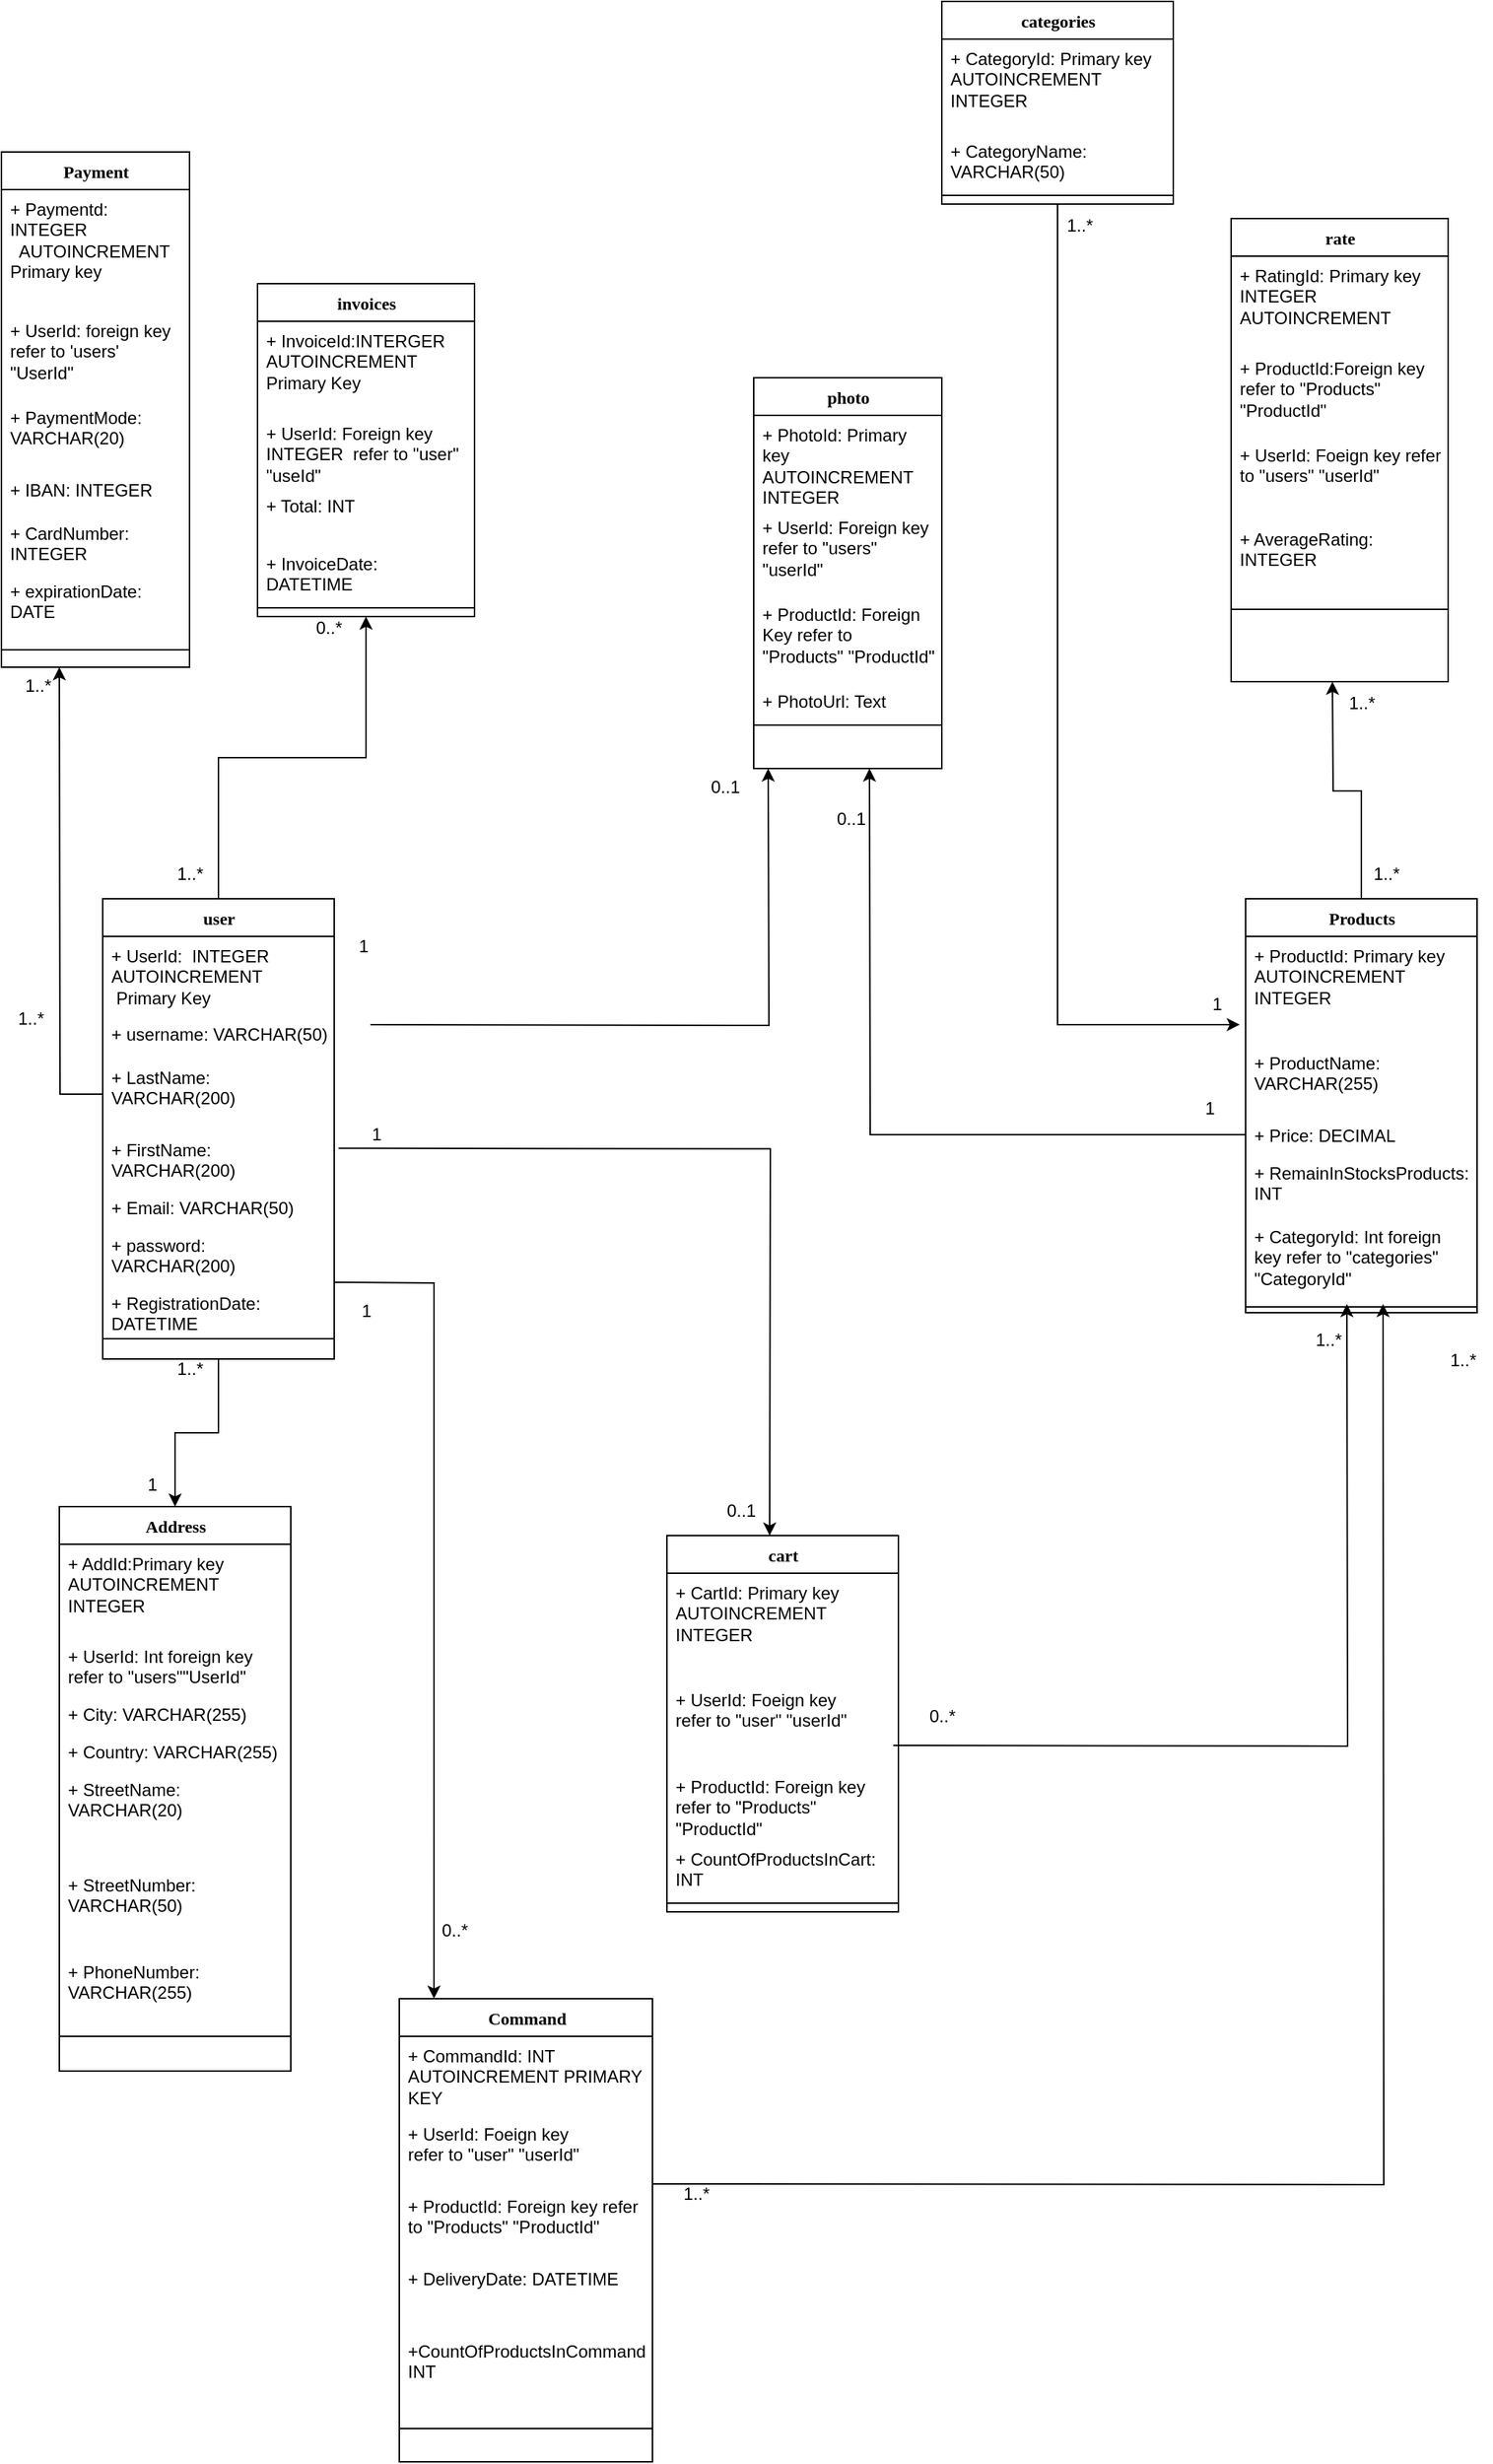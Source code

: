 <mxfile version="22.1.0" type="device">
  <diagram name="Page-1" id="9f46799a-70d6-7492-0946-bef42562c5a5">
    <mxGraphModel dx="1461" dy="1504" grid="1" gridSize="10" guides="1" tooltips="1" connect="1" arrows="1" fold="1" page="1" pageScale="1" pageWidth="1100" pageHeight="850" background="none" math="0" shadow="0">
      <root>
        <mxCell id="0" />
        <mxCell id="1" parent="0" />
        <mxCell id="mleVpVQB8JEyB7mA4pvE-76" style="edgeStyle=orthogonalEdgeStyle;rounded=0;orthogonalLoop=1;jettySize=auto;html=1;entryX=0.5;entryY=0;entryDx=0;entryDy=0;" parent="1" source="78961159f06e98e8-17" target="78961159f06e98e8-30" edge="1">
          <mxGeometry relative="1" as="geometry" />
        </mxCell>
        <mxCell id="mleVpVQB8JEyB7mA4pvE-80" style="edgeStyle=orthogonalEdgeStyle;rounded=0;orthogonalLoop=1;jettySize=auto;html=1;entryX=0.5;entryY=1;entryDx=0;entryDy=0;" parent="1" source="78961159f06e98e8-17" target="78961159f06e98e8-82" edge="1">
          <mxGeometry relative="1" as="geometry" />
        </mxCell>
        <mxCell id="78961159f06e98e8-17" value="user" style="swimlane;html=1;fontStyle=1;align=center;verticalAlign=top;childLayout=stackLayout;horizontal=1;startSize=26;horizontalStack=0;resizeParent=1;resizeLast=0;collapsible=1;marginBottom=0;swimlaneFillColor=#ffffff;rounded=0;shadow=0;comic=0;labelBackgroundColor=none;strokeWidth=1;fillColor=none;fontFamily=Verdana;fontSize=12" parent="1" vertex="1">
          <mxGeometry x="90" y="30" width="160" height="318" as="geometry">
            <mxRectangle x="90" y="84" width="70" height="30" as="alternateBounds" />
          </mxGeometry>
        </mxCell>
        <mxCell id="78961159f06e98e8-21" value="&lt;div&gt;+ UserId:&amp;nbsp; INTEGER&lt;/div&gt;&lt;div&gt;AUTOINCREMENT&lt;/div&gt;&amp;nbsp;Primary Key" style="text;html=1;strokeColor=none;fillColor=none;align=left;verticalAlign=top;spacingLeft=4;spacingRight=4;whiteSpace=wrap;overflow=hidden;rotatable=0;points=[[0,0.5],[1,0.5]];portConstraint=eastwest;" parent="78961159f06e98e8-17" vertex="1">
          <mxGeometry y="26" width="160" height="54" as="geometry" />
        </mxCell>
        <mxCell id="mleVpVQB8JEyB7mA4pvE-79" style="edgeStyle=orthogonalEdgeStyle;rounded=0;orthogonalLoop=1;jettySize=auto;html=1;exitX=0;exitY=0.5;exitDx=0;exitDy=0;" parent="78961159f06e98e8-17" source="78961159f06e98e8-25" edge="1">
          <mxGeometry relative="1" as="geometry">
            <mxPoint x="-30" y="-160" as="targetPoint" />
          </mxGeometry>
        </mxCell>
        <mxCell id="-x0Ox59Wp62LyvI9rWz0-27" value="+ username: VARCHAR(50)" style="text;html=1;strokeColor=none;fillColor=none;align=left;verticalAlign=top;spacingLeft=4;spacingRight=4;whiteSpace=wrap;overflow=hidden;rotatable=0;points=[[0,0.5],[1,0.5]];portConstraint=eastwest;" vertex="1" parent="78961159f06e98e8-17">
          <mxGeometry y="80" width="160" height="30" as="geometry" />
        </mxCell>
        <mxCell id="78961159f06e98e8-25" value="+ LastName: VARCHAR(200)" style="text;html=1;strokeColor=none;fillColor=none;align=left;verticalAlign=top;spacingLeft=4;spacingRight=4;whiteSpace=wrap;overflow=hidden;rotatable=0;points=[[0,0.5],[1,0.5]];portConstraint=eastwest;" parent="78961159f06e98e8-17" vertex="1">
          <mxGeometry y="110" width="160" height="50" as="geometry" />
        </mxCell>
        <mxCell id="78961159f06e98e8-23" value="+ FirstName: VARCHAR(200)" style="text;html=1;strokeColor=none;fillColor=none;align=left;verticalAlign=top;spacingLeft=4;spacingRight=4;whiteSpace=wrap;overflow=hidden;rotatable=0;points=[[0,0.5],[1,0.5]];portConstraint=eastwest;" parent="78961159f06e98e8-17" vertex="1">
          <mxGeometry y="160" width="160" height="40" as="geometry" />
        </mxCell>
        <mxCell id="78961159f06e98e8-26" value="+ Email: VARCHAR(50)" style="text;html=1;strokeColor=none;fillColor=none;align=left;verticalAlign=top;spacingLeft=4;spacingRight=4;whiteSpace=wrap;overflow=hidden;rotatable=0;points=[[0,0.5],[1,0.5]];portConstraint=eastwest;" parent="78961159f06e98e8-17" vertex="1">
          <mxGeometry y="200" width="160" height="26" as="geometry" />
        </mxCell>
        <mxCell id="78961159f06e98e8-24" value="+ password: VARCHAR(200)" style="text;html=1;strokeColor=none;fillColor=none;align=left;verticalAlign=top;spacingLeft=4;spacingRight=4;whiteSpace=wrap;overflow=hidden;rotatable=0;points=[[0,0.5],[1,0.5]];portConstraint=eastwest;" parent="78961159f06e98e8-17" vertex="1">
          <mxGeometry y="226" width="160" height="40" as="geometry" />
        </mxCell>
        <mxCell id="-x0Ox59Wp62LyvI9rWz0-28" value="+ RegistrationDate: DATETIME" style="text;html=1;strokeColor=none;fillColor=none;align=left;verticalAlign=top;spacingLeft=4;spacingRight=4;whiteSpace=wrap;overflow=hidden;rotatable=0;points=[[0,0.5],[1,0.5]];portConstraint=eastwest;" vertex="1" parent="78961159f06e98e8-17">
          <mxGeometry y="266" width="160" height="34" as="geometry" />
        </mxCell>
        <mxCell id="78961159f06e98e8-19" value="" style="line;html=1;strokeWidth=1;fillColor=none;align=left;verticalAlign=middle;spacingTop=-1;spacingLeft=3;spacingRight=3;rotatable=0;labelPosition=right;points=[];portConstraint=eastwest;" parent="78961159f06e98e8-17" vertex="1">
          <mxGeometry y="300" width="160" height="8" as="geometry" />
        </mxCell>
        <mxCell id="78961159f06e98e8-30" value="Address" style="swimlane;html=1;fontStyle=1;align=center;verticalAlign=top;childLayout=stackLayout;horizontal=1;startSize=26;horizontalStack=0;resizeParent=1;resizeLast=0;collapsible=1;marginBottom=0;swimlaneFillColor=#ffffff;rounded=0;shadow=0;comic=0;labelBackgroundColor=none;strokeWidth=1;fillColor=none;fontFamily=Verdana;fontSize=12" parent="1" vertex="1">
          <mxGeometry x="60" y="450" width="160" height="390" as="geometry">
            <mxRectangle x="430" y="83" width="90" height="30" as="alternateBounds" />
          </mxGeometry>
        </mxCell>
        <mxCell id="78961159f06e98e8-31" value="&lt;div&gt;+ AddId:Primary key&amp;nbsp; AUTOINCREMENT&lt;/div&gt;&lt;div&gt;INTEGER&lt;br&gt;&lt;/div&gt;" style="text;html=1;strokeColor=none;fillColor=none;align=left;verticalAlign=top;spacingLeft=4;spacingRight=4;whiteSpace=wrap;overflow=hidden;rotatable=0;points=[[0,0.5],[1,0.5]];portConstraint=eastwest;" parent="78961159f06e98e8-30" vertex="1">
          <mxGeometry y="26" width="160" height="64" as="geometry" />
        </mxCell>
        <mxCell id="-x0Ox59Wp62LyvI9rWz0-3" value="+ UserId: Int foreign key refer to &quot;users&quot;&quot;UserId&quot;" style="text;html=1;strokeColor=none;fillColor=none;align=left;verticalAlign=top;spacingLeft=4;spacingRight=4;whiteSpace=wrap;overflow=hidden;rotatable=0;points=[[0,0.5],[1,0.5]];portConstraint=eastwest;" vertex="1" parent="78961159f06e98e8-30">
          <mxGeometry y="90" width="160" height="40" as="geometry" />
        </mxCell>
        <mxCell id="78961159f06e98e8-33" value="+ City: VARCHAR(255)" style="text;html=1;strokeColor=none;fillColor=none;align=left;verticalAlign=top;spacingLeft=4;spacingRight=4;whiteSpace=wrap;overflow=hidden;rotatable=0;points=[[0,0.5],[1,0.5]];portConstraint=eastwest;" parent="78961159f06e98e8-30" vertex="1">
          <mxGeometry y="130" width="160" height="26" as="geometry" />
        </mxCell>
        <mxCell id="78961159f06e98e8-32" value="+ Country: VARCHAR(255)" style="text;html=1;strokeColor=none;fillColor=none;align=left;verticalAlign=top;spacingLeft=4;spacingRight=4;whiteSpace=wrap;overflow=hidden;rotatable=0;points=[[0,0.5],[1,0.5]];portConstraint=eastwest;" parent="78961159f06e98e8-30" vertex="1">
          <mxGeometry y="156" width="160" height="26" as="geometry" />
        </mxCell>
        <mxCell id="78961159f06e98e8-34" value="+ StreetName: VARCHAR(20)" style="text;html=1;strokeColor=none;fillColor=none;align=left;verticalAlign=top;spacingLeft=4;spacingRight=4;whiteSpace=wrap;overflow=hidden;rotatable=0;points=[[0,0.5],[1,0.5]];portConstraint=eastwest;" parent="78961159f06e98e8-30" vertex="1">
          <mxGeometry y="182" width="160" height="66" as="geometry" />
        </mxCell>
        <mxCell id="78961159f06e98e8-36" value="+ StreetNumber: VARCHAR(50)" style="text;html=1;strokeColor=none;fillColor=none;align=left;verticalAlign=top;spacingLeft=4;spacingRight=4;whiteSpace=wrap;overflow=hidden;rotatable=0;points=[[0,0.5],[1,0.5]];portConstraint=eastwest;" parent="78961159f06e98e8-30" vertex="1">
          <mxGeometry y="248" width="160" height="60" as="geometry" />
        </mxCell>
        <mxCell id="mleVpVQB8JEyB7mA4pvE-37" value="&lt;div&gt;+ PhoneNumber: VARCHAR(255)&lt;/div&gt;" style="text;html=1;strokeColor=none;fillColor=none;align=left;verticalAlign=top;spacingLeft=4;spacingRight=4;whiteSpace=wrap;overflow=hidden;rotatable=0;points=[[0,0.5],[1,0.5]];portConstraint=eastwest;" parent="78961159f06e98e8-30" vertex="1">
          <mxGeometry y="308" width="160" height="34" as="geometry" />
        </mxCell>
        <mxCell id="78961159f06e98e8-38" value="" style="line;html=1;strokeWidth=1;fillColor=none;align=left;verticalAlign=middle;spacingTop=-1;spacingLeft=3;spacingRight=3;rotatable=0;labelPosition=right;points=[];portConstraint=eastwest;" parent="78961159f06e98e8-30" vertex="1">
          <mxGeometry y="342" width="160" height="48" as="geometry" />
        </mxCell>
        <mxCell id="mleVpVQB8JEyB7mA4pvE-82" style="edgeStyle=orthogonalEdgeStyle;rounded=0;orthogonalLoop=1;jettySize=auto;html=1;" parent="1" source="78961159f06e98e8-43" edge="1">
          <mxGeometry relative="1" as="geometry">
            <mxPoint x="940" y="-120" as="targetPoint" />
          </mxGeometry>
        </mxCell>
        <mxCell id="78961159f06e98e8-43" value="Products" style="swimlane;html=1;fontStyle=1;align=center;verticalAlign=top;childLayout=stackLayout;horizontal=1;startSize=26;horizontalStack=0;resizeParent=1;resizeLast=0;collapsible=1;marginBottom=0;swimlaneFillColor=#ffffff;rounded=0;shadow=0;comic=0;labelBackgroundColor=none;strokeWidth=1;fillColor=none;fontFamily=Verdana;fontSize=12" parent="1" vertex="1">
          <mxGeometry x="880" y="30" width="160" height="286" as="geometry">
            <mxRectangle x="740" y="83" width="100" height="30" as="alternateBounds" />
          </mxGeometry>
        </mxCell>
        <mxCell id="mleVpVQB8JEyB7mA4pvE-10" value="&lt;div&gt;+ ProductId: Primary key AUTOINCREMENT&lt;/div&gt;&lt;div&gt;INTEGER&lt;br&gt;&lt;/div&gt;" style="text;html=1;strokeColor=none;fillColor=none;align=left;verticalAlign=top;spacingLeft=4;spacingRight=4;whiteSpace=wrap;overflow=hidden;rotatable=0;points=[[0,0.5],[1,0.5]];portConstraint=eastwest;" parent="78961159f06e98e8-43" vertex="1">
          <mxGeometry y="26" width="160" height="74" as="geometry" />
        </mxCell>
        <mxCell id="78961159f06e98e8-44" value="+ ProductName: VARCHAR(255)" style="text;html=1;strokeColor=none;fillColor=none;align=left;verticalAlign=top;spacingLeft=4;spacingRight=4;whiteSpace=wrap;overflow=hidden;rotatable=0;points=[[0,0.5],[1,0.5]];portConstraint=eastwest;" parent="78961159f06e98e8-43" vertex="1">
          <mxGeometry y="100" width="160" height="50" as="geometry" />
        </mxCell>
        <mxCell id="mleVpVQB8JEyB7mA4pvE-83" style="edgeStyle=orthogonalEdgeStyle;rounded=0;orthogonalLoop=1;jettySize=auto;html=1;" parent="78961159f06e98e8-43" source="78961159f06e98e8-45" edge="1">
          <mxGeometry relative="1" as="geometry">
            <mxPoint x="-260" y="-90" as="targetPoint" />
          </mxGeometry>
        </mxCell>
        <mxCell id="78961159f06e98e8-45" value="+ Price: DECIMAL" style="text;html=1;strokeColor=none;fillColor=none;align=left;verticalAlign=top;spacingLeft=4;spacingRight=4;whiteSpace=wrap;overflow=hidden;rotatable=0;points=[[0,0.5],[1,0.5]];portConstraint=eastwest;" parent="78961159f06e98e8-43" vertex="1">
          <mxGeometry y="150" width="160" height="26" as="geometry" />
        </mxCell>
        <mxCell id="78961159f06e98e8-50" value="+ RemainInStocksProducts: INT" style="text;html=1;strokeColor=none;fillColor=none;align=left;verticalAlign=top;spacingLeft=4;spacingRight=4;whiteSpace=wrap;overflow=hidden;rotatable=0;points=[[0,0.5],[1,0.5]];portConstraint=eastwest;" parent="78961159f06e98e8-43" vertex="1">
          <mxGeometry y="176" width="160" height="44" as="geometry" />
        </mxCell>
        <mxCell id="78961159f06e98e8-49" value="&lt;div&gt;+ CategoryId: Int foreign key refer to &quot;categories&quot;&lt;/div&gt;&lt;div&gt;&quot;CategoryId&quot;&lt;br&gt;&lt;/div&gt;" style="text;html=1;strokeColor=none;fillColor=none;align=left;verticalAlign=top;spacingLeft=4;spacingRight=4;whiteSpace=wrap;overflow=hidden;rotatable=0;points=[[0,0.5],[1,0.5]];portConstraint=eastwest;" parent="78961159f06e98e8-43" vertex="1">
          <mxGeometry y="220" width="160" height="58" as="geometry" />
        </mxCell>
        <mxCell id="78961159f06e98e8-51" value="" style="line;html=1;strokeWidth=1;fillColor=none;align=left;verticalAlign=middle;spacingTop=-1;spacingLeft=3;spacingRight=3;rotatable=0;labelPosition=right;points=[];portConstraint=eastwest;" parent="78961159f06e98e8-43" vertex="1">
          <mxGeometry y="278" width="160" height="8" as="geometry" />
        </mxCell>
        <mxCell id="78961159f06e98e8-69" value="&lt;div&gt;rate&lt;/div&gt;&lt;div&gt;&lt;br&gt;&lt;/div&gt;" style="swimlane;html=1;fontStyle=1;align=center;verticalAlign=top;childLayout=stackLayout;horizontal=1;startSize=26;horizontalStack=0;resizeParent=1;resizeLast=0;collapsible=1;marginBottom=0;swimlaneFillColor=#ffffff;rounded=0;shadow=0;comic=0;labelBackgroundColor=none;strokeWidth=1;fillColor=none;fontFamily=Verdana;fontSize=12" parent="1" vertex="1">
          <mxGeometry x="870" y="-440" width="150" height="320" as="geometry">
            <mxRectangle x="360" y="482.0" width="110" height="30" as="alternateBounds" />
          </mxGeometry>
        </mxCell>
        <mxCell id="Y_UjFrGXFReRpP1NhuM5-33" value="&lt;div&gt;+ RatingId: Primary key&lt;/div&gt;&lt;div&gt;INTEGER &lt;br&gt;&lt;/div&gt;AUTOINCREMENT" style="text;html=1;strokeColor=none;fillColor=none;align=left;verticalAlign=top;spacingLeft=4;spacingRight=4;whiteSpace=wrap;overflow=hidden;rotatable=0;points=[[0,0.5],[1,0.5]];portConstraint=eastwest;" parent="78961159f06e98e8-69" vertex="1">
          <mxGeometry y="26" width="150" height="64" as="geometry" />
        </mxCell>
        <mxCell id="78961159f06e98e8-74" value="&lt;div&gt;+ ProductId:Foreign key&lt;/div&gt;&lt;div&gt;refer to &quot;Products&quot; &quot;ProductId&quot;&lt;br&gt; &lt;/div&gt;" style="text;html=1;strokeColor=none;fillColor=none;align=left;verticalAlign=top;spacingLeft=4;spacingRight=4;whiteSpace=wrap;overflow=hidden;rotatable=0;points=[[0,0.5],[1,0.5]];portConstraint=eastwest;" parent="78961159f06e98e8-69" vertex="1">
          <mxGeometry y="90" width="150" height="60" as="geometry" />
        </mxCell>
        <mxCell id="-x0Ox59Wp62LyvI9rWz0-26" value="+  UserId: Foeign key refer to &quot;users&quot; &quot;userId&quot; " style="text;html=1;strokeColor=none;fillColor=none;align=left;verticalAlign=top;spacingLeft=4;spacingRight=4;whiteSpace=wrap;overflow=hidden;rotatable=0;points=[[0,0.5],[1,0.5]];portConstraint=eastwest;" vertex="1" parent="78961159f06e98e8-69">
          <mxGeometry y="150" width="150" height="58" as="geometry" />
        </mxCell>
        <mxCell id="78961159f06e98e8-70" value="+ AverageRating: INTEGER" style="text;html=1;strokeColor=none;fillColor=none;align=left;verticalAlign=top;spacingLeft=4;spacingRight=4;whiteSpace=wrap;overflow=hidden;rotatable=0;points=[[0,0.5],[1,0.5]];portConstraint=eastwest;" parent="78961159f06e98e8-69" vertex="1">
          <mxGeometry y="208" width="150" height="58" as="geometry" />
        </mxCell>
        <mxCell id="78961159f06e98e8-77" value="" style="line;html=1;strokeWidth=1;fillColor=none;align=left;verticalAlign=middle;spacingTop=-1;spacingLeft=3;spacingRight=3;rotatable=0;labelPosition=right;points=[];portConstraint=eastwest;" parent="78961159f06e98e8-69" vertex="1">
          <mxGeometry y="266" width="150" height="8" as="geometry" />
        </mxCell>
        <mxCell id="78961159f06e98e8-82" value="invoices" style="swimlane;html=1;fontStyle=1;align=center;verticalAlign=top;childLayout=stackLayout;horizontal=1;startSize=26;horizontalStack=0;resizeParent=1;resizeLast=0;collapsible=1;marginBottom=0;swimlaneFillColor=#ffffff;rounded=0;shadow=0;comic=0;labelBackgroundColor=none;strokeWidth=1;fillColor=none;fontFamily=Verdana;fontSize=12" parent="1" vertex="1">
          <mxGeometry x="197" y="-395" width="150" height="230" as="geometry">
            <mxRectangle x="550" y="482.0" width="100" height="30" as="alternateBounds" />
          </mxGeometry>
        </mxCell>
        <mxCell id="78961159f06e98e8-83" value="+ InvoiceId:INTERGER AUTOINCREMENT Primary Key" style="text;html=1;strokeColor=none;fillColor=none;align=left;verticalAlign=top;spacingLeft=4;spacingRight=4;whiteSpace=wrap;overflow=hidden;rotatable=0;points=[[0,0.5],[1,0.5]];portConstraint=eastwest;" parent="78961159f06e98e8-82" vertex="1">
          <mxGeometry y="26" width="150" height="64" as="geometry" />
        </mxCell>
        <mxCell id="78961159f06e98e8-85" value="+ UserId: Foreign key INTEGER&amp;nbsp; refer to &quot;user&quot; &quot;useId&quot;" style="text;html=1;strokeColor=none;fillColor=none;align=left;verticalAlign=top;spacingLeft=4;spacingRight=4;whiteSpace=wrap;overflow=hidden;rotatable=0;points=[[0,0.5],[1,0.5]];portConstraint=eastwest;" parent="78961159f06e98e8-82" vertex="1">
          <mxGeometry y="90" width="150" height="50" as="geometry" />
        </mxCell>
        <mxCell id="-x0Ox59Wp62LyvI9rWz0-22" value="+ Total: INT" style="text;html=1;strokeColor=none;fillColor=none;align=left;verticalAlign=top;spacingLeft=4;spacingRight=4;whiteSpace=wrap;overflow=hidden;rotatable=0;points=[[0,0.5],[1,0.5]];portConstraint=eastwest;" vertex="1" parent="78961159f06e98e8-82">
          <mxGeometry y="140" width="150" height="40" as="geometry" />
        </mxCell>
        <mxCell id="78961159f06e98e8-84" value="&lt;div&gt;+ InvoiceDate: DATETIME&lt;br&gt;&lt;/div&gt;" style="text;html=1;strokeColor=none;fillColor=none;align=left;verticalAlign=top;spacingLeft=4;spacingRight=4;whiteSpace=wrap;overflow=hidden;rotatable=0;points=[[0,0.5],[1,0.5]];portConstraint=eastwest;" parent="78961159f06e98e8-82" vertex="1">
          <mxGeometry y="180" width="150" height="40" as="geometry" />
        </mxCell>
        <mxCell id="78961159f06e98e8-90" value="" style="line;html=1;strokeWidth=1;fillColor=none;align=left;verticalAlign=middle;spacingTop=-1;spacingLeft=3;spacingRight=3;rotatable=0;labelPosition=right;points=[];portConstraint=eastwest;" parent="78961159f06e98e8-82" vertex="1">
          <mxGeometry y="220" width="150" height="8" as="geometry" />
        </mxCell>
        <mxCell id="78961159f06e98e8-95" value="cart" style="swimlane;html=1;fontStyle=1;align=center;verticalAlign=top;childLayout=stackLayout;horizontal=1;startSize=26;horizontalStack=0;resizeParent=1;resizeLast=0;collapsible=1;marginBottom=0;swimlaneFillColor=#ffffff;rounded=0;shadow=0;comic=0;labelBackgroundColor=none;strokeWidth=1;fillColor=none;fontFamily=Verdana;fontSize=12" parent="1" vertex="1">
          <mxGeometry x="480" y="470" width="160" height="260" as="geometry">
            <mxRectangle x="740" y="482" width="70" height="30" as="alternateBounds" />
          </mxGeometry>
        </mxCell>
        <mxCell id="78961159f06e98e8-96" value="&lt;div&gt;+ CartId: Primary key AUTOINCREMENT INTEGER&lt;br&gt;&lt;/div&gt;" style="text;html=1;strokeColor=none;fillColor=none;align=left;verticalAlign=top;spacingLeft=4;spacingRight=4;whiteSpace=wrap;overflow=hidden;rotatable=0;points=[[0,0.5],[1,0.5]];portConstraint=eastwest;" parent="78961159f06e98e8-95" vertex="1">
          <mxGeometry y="26" width="160" height="74" as="geometry" />
        </mxCell>
        <mxCell id="-x0Ox59Wp62LyvI9rWz0-13" value="&lt;div&gt;+ UserId: Foeign key&lt;/div&gt;&lt;div&gt;refer to &quot;user&quot; &quot;userId&quot; &lt;br&gt;&lt;/div&gt;" style="text;html=1;strokeColor=none;fillColor=none;align=left;verticalAlign=top;spacingLeft=4;spacingRight=4;whiteSpace=wrap;overflow=hidden;rotatable=0;points=[[0,0.5],[1,0.5]];portConstraint=eastwest;" vertex="1" parent="78961159f06e98e8-95">
          <mxGeometry y="100" width="160" height="60" as="geometry" />
        </mxCell>
        <mxCell id="Y_UjFrGXFReRpP1NhuM5-30" value="+ ProductId: Foreign key refer to &quot;Products&quot; &quot;ProductId&quot;" style="text;html=1;strokeColor=none;fillColor=none;align=left;verticalAlign=top;spacingLeft=4;spacingRight=4;whiteSpace=wrap;overflow=hidden;rotatable=0;points=[[0,0.5],[1,0.5]];portConstraint=eastwest;" parent="78961159f06e98e8-95" vertex="1">
          <mxGeometry y="160" width="160" height="50" as="geometry" />
        </mxCell>
        <mxCell id="78961159f06e98e8-97" value="+ CountOfProductsInCart: INT" style="text;html=1;strokeColor=none;fillColor=none;align=left;verticalAlign=top;spacingLeft=4;spacingRight=4;whiteSpace=wrap;overflow=hidden;rotatable=0;points=[[0,0.5],[1,0.5]];portConstraint=eastwest;" parent="78961159f06e98e8-95" vertex="1">
          <mxGeometry y="210" width="160" height="40" as="geometry" />
        </mxCell>
        <mxCell id="78961159f06e98e8-103" value="" style="line;html=1;strokeWidth=1;fillColor=none;align=left;verticalAlign=middle;spacingTop=-1;spacingLeft=3;spacingRight=3;rotatable=0;labelPosition=right;points=[];portConstraint=eastwest;" parent="78961159f06e98e8-95" vertex="1">
          <mxGeometry y="250" width="160" height="8" as="geometry" />
        </mxCell>
        <mxCell id="mleVpVQB8JEyB7mA4pvE-86" style="edgeStyle=orthogonalEdgeStyle;rounded=0;orthogonalLoop=1;jettySize=auto;html=1;" parent="1" edge="1">
          <mxGeometry relative="1" as="geometry">
            <mxPoint x="975" y="310" as="targetPoint" />
            <mxPoint x="470" y="918.0" as="sourcePoint" />
          </mxGeometry>
        </mxCell>
        <mxCell id="78961159f06e98e8-108" value="Command" style="swimlane;html=1;fontStyle=1;align=center;verticalAlign=top;childLayout=stackLayout;horizontal=1;startSize=26;horizontalStack=0;resizeParent=1;resizeLast=0;collapsible=1;marginBottom=0;swimlaneFillColor=#ffffff;rounded=0;shadow=0;comic=0;labelBackgroundColor=none;strokeWidth=1;fillColor=none;fontFamily=Verdana;fontSize=12" parent="1" vertex="1">
          <mxGeometry x="295" y="790" width="175" height="320" as="geometry">
            <mxRectangle x="920" y="482.0" width="110" height="30" as="alternateBounds" />
          </mxGeometry>
        </mxCell>
        <mxCell id="78961159f06e98e8-110" value="+ CommandId: INT AUTOINCREMENT PRIMARY KEY" style="text;html=1;strokeColor=none;fillColor=none;align=left;verticalAlign=top;spacingLeft=4;spacingRight=4;whiteSpace=wrap;overflow=hidden;rotatable=0;points=[[0,0.5],[1,0.5]];portConstraint=eastwest;" parent="78961159f06e98e8-108" vertex="1">
          <mxGeometry y="26" width="175" height="54" as="geometry" />
        </mxCell>
        <mxCell id="78961159f06e98e8-109" value="&lt;div&gt;+ UserId: Foeign key&lt;/div&gt;&lt;div&gt;refer to &quot;user&quot; &quot;userId&quot; &lt;br&gt;&lt;/div&gt;" style="text;html=1;strokeColor=none;fillColor=none;align=left;verticalAlign=top;spacingLeft=4;spacingRight=4;whiteSpace=wrap;overflow=hidden;rotatable=0;points=[[0,0.5],[1,0.5]];portConstraint=eastwest;" parent="78961159f06e98e8-108" vertex="1">
          <mxGeometry y="80" width="175" height="50" as="geometry" />
        </mxCell>
        <mxCell id="mleVpVQB8JEyB7mA4pvE-11" value="+ ProductId: Foreign key refer to &quot;Products&quot; &quot;ProductId&quot;" style="text;html=1;strokeColor=none;fillColor=none;align=left;verticalAlign=top;spacingLeft=4;spacingRight=4;whiteSpace=wrap;overflow=hidden;rotatable=0;points=[[0,0.5],[1,0.5]];portConstraint=eastwest;" parent="78961159f06e98e8-108" vertex="1">
          <mxGeometry y="130" width="175" height="50" as="geometry" />
        </mxCell>
        <mxCell id="-x0Ox59Wp62LyvI9rWz0-20" value="+ DeliveryDate: DATETIME" style="text;html=1;strokeColor=none;fillColor=none;align=left;verticalAlign=top;spacingLeft=4;spacingRight=4;whiteSpace=wrap;overflow=hidden;rotatable=0;points=[[0,0.5],[1,0.5]];portConstraint=eastwest;" vertex="1" parent="78961159f06e98e8-108">
          <mxGeometry y="180" width="175" height="50" as="geometry" />
        </mxCell>
        <mxCell id="-x0Ox59Wp62LyvI9rWz0-21" value="+CountOfProductsInCommand: INT" style="text;html=1;strokeColor=none;fillColor=none;align=left;verticalAlign=top;spacingLeft=4;spacingRight=4;whiteSpace=wrap;overflow=hidden;rotatable=0;points=[[0,0.5],[1,0.5]];portConstraint=eastwest;" vertex="1" parent="78961159f06e98e8-108">
          <mxGeometry y="230" width="175" height="50" as="geometry" />
        </mxCell>
        <mxCell id="78961159f06e98e8-116" value="" style="line;html=1;strokeWidth=1;fillColor=none;align=left;verticalAlign=middle;spacingTop=-1;spacingLeft=3;spacingRight=3;rotatable=0;labelPosition=right;points=[];portConstraint=eastwest;" parent="78961159f06e98e8-108" vertex="1">
          <mxGeometry y="280" width="175" height="34" as="geometry" />
        </mxCell>
        <mxCell id="mleVpVQB8JEyB7mA4pvE-39" value="photo" style="swimlane;html=1;fontStyle=1;align=center;verticalAlign=top;childLayout=stackLayout;horizontal=1;startSize=26;horizontalStack=0;resizeParent=1;resizeLast=0;collapsible=1;marginBottom=0;swimlaneFillColor=#ffffff;rounded=0;shadow=0;comic=0;labelBackgroundColor=none;strokeWidth=1;fillColor=none;fontFamily=Verdana;fontSize=12" parent="1" vertex="1">
          <mxGeometry x="540" y="-330" width="130" height="270" as="geometry" />
        </mxCell>
        <mxCell id="mleVpVQB8JEyB7mA4pvE-40" value="&lt;div&gt;+ PhotoId: Primary key AUTOINCREMENT&amp;nbsp;&lt;/div&gt;&lt;div&gt;INTEGER&lt;br&gt; &lt;/div&gt;" style="text;html=1;strokeColor=none;fillColor=none;align=left;verticalAlign=top;spacingLeft=4;spacingRight=4;whiteSpace=wrap;overflow=hidden;rotatable=0;points=[[0,0.5],[1,0.5]];portConstraint=eastwest;" parent="mleVpVQB8JEyB7mA4pvE-39" vertex="1">
          <mxGeometry y="26" width="130" height="64" as="geometry" />
        </mxCell>
        <mxCell id="Y_UjFrGXFReRpP1NhuM5-32" value="&lt;div&gt;+ UserId: Foreign key&lt;/div&gt;&lt;div&gt;refer to &quot;users&quot; &quot;userId&quot; &lt;br&gt;&lt;/div&gt;" style="text;html=1;strokeColor=none;fillColor=none;align=left;verticalAlign=top;spacingLeft=4;spacingRight=4;whiteSpace=wrap;overflow=hidden;rotatable=0;points=[[0,0.5],[1,0.5]];portConstraint=eastwest;" parent="mleVpVQB8JEyB7mA4pvE-39" vertex="1">
          <mxGeometry y="90" width="130" height="60" as="geometry" />
        </mxCell>
        <mxCell id="mleVpVQB8JEyB7mA4pvE-41" value="&lt;div&gt;+ ProductId: Foreign Key refer to &quot;Products&quot; &quot;ProductId&quot;&lt;br&gt;&lt;/div&gt;" style="text;html=1;strokeColor=none;fillColor=none;align=left;verticalAlign=top;spacingLeft=4;spacingRight=4;whiteSpace=wrap;overflow=hidden;rotatable=0;points=[[0,0.5],[1,0.5]];portConstraint=eastwest;" parent="mleVpVQB8JEyB7mA4pvE-39" vertex="1">
          <mxGeometry y="150" width="130" height="60" as="geometry" />
        </mxCell>
        <mxCell id="mleVpVQB8JEyB7mA4pvE-42" value="+ PhotoUrl: Text" style="text;html=1;strokeColor=none;fillColor=none;align=left;verticalAlign=top;spacingLeft=4;spacingRight=4;whiteSpace=wrap;overflow=hidden;rotatable=0;points=[[0,0.5],[1,0.5]];portConstraint=eastwest;" parent="mleVpVQB8JEyB7mA4pvE-39" vertex="1">
          <mxGeometry y="210" width="130" height="26" as="geometry" />
        </mxCell>
        <mxCell id="mleVpVQB8JEyB7mA4pvE-44" value="" style="line;html=1;strokeWidth=1;fillColor=none;align=left;verticalAlign=middle;spacingTop=-1;spacingLeft=3;spacingRight=3;rotatable=0;labelPosition=right;points=[];portConstraint=eastwest;" parent="mleVpVQB8JEyB7mA4pvE-39" vertex="1">
          <mxGeometry y="236" width="130" height="8" as="geometry" />
        </mxCell>
        <mxCell id="78961159f06e98e8-56" value="Payment" style="swimlane;html=1;fontStyle=1;align=center;verticalAlign=top;childLayout=stackLayout;horizontal=1;startSize=26;horizontalStack=0;resizeParent=1;resizeLast=0;collapsible=1;marginBottom=0;swimlaneFillColor=#ffffff;rounded=0;shadow=0;comic=0;labelBackgroundColor=none;strokeWidth=1;fillColor=none;fontFamily=Verdana;fontSize=12" parent="1" vertex="1">
          <mxGeometry x="20" y="-486" width="130" height="356" as="geometry" />
        </mxCell>
        <mxCell id="78961159f06e98e8-59" value="+ Paymentd:&amp;nbsp;&amp;nbsp; INTEGER &lt;br&gt;&amp;nbsp; AUTOINCREMENT&amp;nbsp;&amp;nbsp; Primary key" style="text;html=1;strokeColor=none;fillColor=none;align=left;verticalAlign=top;spacingLeft=4;spacingRight=4;whiteSpace=wrap;overflow=hidden;rotatable=0;points=[[0,0.5],[1,0.5]];portConstraint=eastwest;" parent="78961159f06e98e8-56" vertex="1">
          <mxGeometry y="26" width="130" height="84" as="geometry" />
        </mxCell>
        <mxCell id="Y_UjFrGXFReRpP1NhuM5-31" value="&lt;div&gt;+ UserId: foreign key refer to &#39;users&#39;&lt;/div&gt;&lt;div&gt;&quot;UserId&quot;&lt;br&gt;&lt;/div&gt;" style="text;html=1;strokeColor=none;fillColor=none;align=left;verticalAlign=top;spacingLeft=4;spacingRight=4;whiteSpace=wrap;overflow=hidden;rotatable=0;points=[[0,0.5],[1,0.5]];portConstraint=eastwest;" parent="78961159f06e98e8-56" vertex="1">
          <mxGeometry y="110" width="130" height="60" as="geometry" />
        </mxCell>
        <mxCell id="78961159f06e98e8-58" value="&lt;div&gt;+ PaymentMode: VARCHAR(20)&lt;br&gt;&lt;/div&gt;&lt;div&gt;&lt;br&gt;&lt;/div&gt;" style="text;html=1;strokeColor=none;fillColor=none;align=left;verticalAlign=top;spacingLeft=4;spacingRight=4;whiteSpace=wrap;overflow=hidden;rotatable=0;points=[[0,0.5],[1,0.5]];portConstraint=eastwest;" parent="78961159f06e98e8-56" vertex="1">
          <mxGeometry y="170" width="130" height="50" as="geometry" />
        </mxCell>
        <mxCell id="-x0Ox59Wp62LyvI9rWz0-23" value="+ IBAN: INTEGER" style="text;html=1;strokeColor=none;fillColor=none;align=left;verticalAlign=top;spacingLeft=4;spacingRight=4;whiteSpace=wrap;overflow=hidden;rotatable=0;points=[[0,0.5],[1,0.5]];portConstraint=eastwest;" vertex="1" parent="78961159f06e98e8-56">
          <mxGeometry y="220" width="130" height="30" as="geometry" />
        </mxCell>
        <mxCell id="mleVpVQB8JEyB7mA4pvE-38" value="+ CardNumber: INTEGER" style="text;html=1;strokeColor=none;fillColor=none;align=left;verticalAlign=top;spacingLeft=4;spacingRight=4;whiteSpace=wrap;overflow=hidden;rotatable=0;points=[[0,0.5],[1,0.5]];portConstraint=eastwest;" parent="78961159f06e98e8-56" vertex="1">
          <mxGeometry y="250" width="130" height="40" as="geometry" />
        </mxCell>
        <mxCell id="-x0Ox59Wp62LyvI9rWz0-25" value="+ expirationDate: DATE" style="text;html=1;strokeColor=none;fillColor=none;align=left;verticalAlign=top;spacingLeft=4;spacingRight=4;whiteSpace=wrap;overflow=hidden;rotatable=0;points=[[0,0.5],[1,0.5]];portConstraint=eastwest;" vertex="1" parent="78961159f06e98e8-56">
          <mxGeometry y="290" width="130" height="50" as="geometry" />
        </mxCell>
        <mxCell id="78961159f06e98e8-64" value="" style="line;html=1;strokeWidth=1;fillColor=none;align=left;verticalAlign=middle;spacingTop=-1;spacingLeft=3;spacingRight=3;rotatable=0;labelPosition=right;points=[];portConstraint=eastwest;" parent="78961159f06e98e8-56" vertex="1">
          <mxGeometry y="340" width="130" height="8" as="geometry" />
        </mxCell>
        <mxCell id="mleVpVQB8JEyB7mA4pvE-77" style="edgeStyle=orthogonalEdgeStyle;rounded=0;orthogonalLoop=1;jettySize=auto;html=1;entryX=0.137;entryY=0;entryDx=0;entryDy=0;entryPerimeter=0;" parent="1" target="78961159f06e98e8-108" edge="1">
          <mxGeometry relative="1" as="geometry">
            <mxPoint x="250" y="295" as="sourcePoint" />
          </mxGeometry>
        </mxCell>
        <mxCell id="mleVpVQB8JEyB7mA4pvE-78" style="edgeStyle=orthogonalEdgeStyle;rounded=0;orthogonalLoop=1;jettySize=auto;html=1;entryX=0.425;entryY=-0.024;entryDx=0;entryDy=0;entryPerimeter=0;" parent="1" edge="1">
          <mxGeometry relative="1" as="geometry">
            <mxPoint x="253" y="202.34" as="sourcePoint" />
            <mxPoint x="551" y="470.004" as="targetPoint" />
          </mxGeometry>
        </mxCell>
        <mxCell id="mleVpVQB8JEyB7mA4pvE-81" style="edgeStyle=orthogonalEdgeStyle;rounded=0;orthogonalLoop=1;jettySize=auto;html=1;exitX=1;exitY=0.5;exitDx=0;exitDy=0;" parent="1" edge="1">
          <mxGeometry relative="1" as="geometry">
            <mxPoint x="275" y="117" as="sourcePoint" />
            <mxPoint x="550" y="-60" as="targetPoint" />
          </mxGeometry>
        </mxCell>
        <mxCell id="mleVpVQB8JEyB7mA4pvE-85" style="edgeStyle=orthogonalEdgeStyle;rounded=0;orthogonalLoop=1;jettySize=auto;html=1;" parent="1" edge="1">
          <mxGeometry relative="1" as="geometry">
            <mxPoint x="636.43" y="615" as="sourcePoint" />
            <mxPoint x="950" y="310" as="targetPoint" />
          </mxGeometry>
        </mxCell>
        <mxCell id="Y_UjFrGXFReRpP1NhuM5-2" value="1..*" style="text;html=1;align=center;verticalAlign=middle;resizable=0;points=[];autosize=1;strokeColor=none;fillColor=none;" parent="1" vertex="1">
          <mxGeometry x="25" y="-132" width="40" height="30" as="geometry" />
        </mxCell>
        <mxCell id="Y_UjFrGXFReRpP1NhuM5-3" value="1..*" style="text;html=1;align=center;verticalAlign=middle;resizable=0;points=[];autosize=1;strokeColor=none;fillColor=none;" parent="1" vertex="1">
          <mxGeometry x="20" y="98" width="40" height="30" as="geometry" />
        </mxCell>
        <mxCell id="Y_UjFrGXFReRpP1NhuM5-4" value="0..*" style="text;html=1;align=center;verticalAlign=middle;resizable=0;points=[];autosize=1;strokeColor=none;fillColor=none;" parent="1" vertex="1">
          <mxGeometry x="226" y="-172" width="40" height="30" as="geometry" />
        </mxCell>
        <mxCell id="Y_UjFrGXFReRpP1NhuM5-5" value="1..*" style="text;html=1;align=center;verticalAlign=middle;resizable=0;points=[];autosize=1;strokeColor=none;fillColor=none;" parent="1" vertex="1">
          <mxGeometry x="130" y="-2" width="40" height="30" as="geometry" />
        </mxCell>
        <mxCell id="Y_UjFrGXFReRpP1NhuM5-6" value="&lt;div&gt;0..1&lt;/div&gt;&lt;div&gt;&lt;br&gt;&lt;/div&gt;" style="text;html=1;align=center;verticalAlign=middle;resizable=0;points=[];autosize=1;strokeColor=none;fillColor=none;" parent="1" vertex="1">
          <mxGeometry x="500" y="-60" width="40" height="40" as="geometry" />
        </mxCell>
        <mxCell id="Y_UjFrGXFReRpP1NhuM5-7" value="0..1" style="text;html=1;align=center;verticalAlign=middle;resizable=0;points=[];autosize=1;strokeColor=none;fillColor=none;" parent="1" vertex="1">
          <mxGeometry x="511" y="438" width="40" height="30" as="geometry" />
        </mxCell>
        <mxCell id="Y_UjFrGXFReRpP1NhuM5-10" value="1" style="text;html=1;align=center;verticalAlign=middle;resizable=0;points=[];autosize=1;strokeColor=none;fillColor=none;" parent="1" vertex="1">
          <mxGeometry x="109" y="420" width="30" height="30" as="geometry" />
        </mxCell>
        <mxCell id="Y_UjFrGXFReRpP1NhuM5-12" value="0..*" style="text;html=1;align=center;verticalAlign=middle;resizable=0;points=[];autosize=1;strokeColor=none;fillColor=none;" parent="1" vertex="1">
          <mxGeometry x="313" y="728" width="40" height="30" as="geometry" />
        </mxCell>
        <mxCell id="Y_UjFrGXFReRpP1NhuM5-13" value="1" style="text;html=1;align=center;verticalAlign=middle;resizable=0;points=[];autosize=1;strokeColor=none;fillColor=none;" parent="1" vertex="1">
          <mxGeometry x="257" y="300" width="30" height="30" as="geometry" />
        </mxCell>
        <mxCell id="Y_UjFrGXFReRpP1NhuM5-14" value="1" style="text;html=1;align=center;verticalAlign=middle;resizable=0;points=[];autosize=1;strokeColor=none;fillColor=none;" parent="1" vertex="1">
          <mxGeometry x="264" y="178" width="30" height="30" as="geometry" />
        </mxCell>
        <mxCell id="Y_UjFrGXFReRpP1NhuM5-15" value="1..*" style="text;html=1;align=center;verticalAlign=middle;resizable=0;points=[];autosize=1;strokeColor=none;fillColor=none;" parent="1" vertex="1">
          <mxGeometry x="940" y="-120" width="40" height="30" as="geometry" />
        </mxCell>
        <mxCell id="Y_UjFrGXFReRpP1NhuM5-16" value="1..*" style="text;html=1;align=center;verticalAlign=middle;resizable=0;points=[];autosize=1;strokeColor=none;fillColor=none;" parent="1" vertex="1">
          <mxGeometry x="957" y="-2" width="40" height="30" as="geometry" />
        </mxCell>
        <mxCell id="Y_UjFrGXFReRpP1NhuM5-17" value="0..1" style="text;html=1;align=center;verticalAlign=middle;resizable=0;points=[];autosize=1;strokeColor=none;fillColor=none;" parent="1" vertex="1">
          <mxGeometry x="587" y="-40" width="40" height="30" as="geometry" />
        </mxCell>
        <mxCell id="Y_UjFrGXFReRpP1NhuM5-18" value="1" style="text;html=1;align=center;verticalAlign=middle;resizable=0;points=[];autosize=1;strokeColor=none;fillColor=none;" parent="1" vertex="1">
          <mxGeometry x="840" y="160" width="30" height="30" as="geometry" />
        </mxCell>
        <mxCell id="Y_UjFrGXFReRpP1NhuM5-19" value="1" style="text;html=1;align=center;verticalAlign=middle;resizable=0;points=[];autosize=1;strokeColor=none;fillColor=none;" parent="1" vertex="1">
          <mxGeometry x="255" y="48" width="30" height="30" as="geometry" />
        </mxCell>
        <mxCell id="Y_UjFrGXFReRpP1NhuM5-20" value="1..*" style="text;html=1;align=center;verticalAlign=middle;resizable=0;points=[];autosize=1;strokeColor=none;fillColor=none;" parent="1" vertex="1">
          <mxGeometry x="917" y="320" width="40" height="30" as="geometry" />
        </mxCell>
        <mxCell id="Y_UjFrGXFReRpP1NhuM5-22" value="0..*" style="text;html=1;align=center;verticalAlign=middle;resizable=0;points=[];autosize=1;strokeColor=none;fillColor=none;" parent="1" vertex="1">
          <mxGeometry x="650" y="580" width="40" height="30" as="geometry" />
        </mxCell>
        <mxCell id="Y_UjFrGXFReRpP1NhuM5-23" value="1..*" style="text;html=1;align=center;verticalAlign=middle;resizable=0;points=[];autosize=1;strokeColor=none;fillColor=none;" parent="1" vertex="1">
          <mxGeometry x="1010" y="334" width="40" height="30" as="geometry" />
        </mxCell>
        <mxCell id="Y_UjFrGXFReRpP1NhuM5-24" value="1..*" style="text;html=1;align=center;verticalAlign=middle;resizable=0;points=[];autosize=1;strokeColor=none;fillColor=none;" parent="1" vertex="1">
          <mxGeometry x="480" y="910" width="40" height="30" as="geometry" />
        </mxCell>
        <mxCell id="Y_UjFrGXFReRpP1NhuM5-26" value="1..*" style="text;html=1;align=center;verticalAlign=middle;resizable=0;points=[];autosize=1;strokeColor=none;fillColor=none;" parent="1" vertex="1">
          <mxGeometry x="130" y="340" width="40" height="30" as="geometry" />
        </mxCell>
        <mxCell id="-x0Ox59Wp62LyvI9rWz0-14" value="categories" style="swimlane;html=1;fontStyle=1;align=center;verticalAlign=top;childLayout=stackLayout;horizontal=1;startSize=26;horizontalStack=0;resizeParent=1;resizeLast=0;collapsible=1;marginBottom=0;swimlaneFillColor=#ffffff;rounded=0;shadow=0;comic=0;labelBackgroundColor=none;strokeWidth=1;fillColor=none;fontFamily=Verdana;fontSize=12" vertex="1" parent="1">
          <mxGeometry x="670" y="-590" width="160" height="140" as="geometry">
            <mxRectangle x="740" y="482" width="70" height="30" as="alternateBounds" />
          </mxGeometry>
        </mxCell>
        <mxCell id="-x0Ox59Wp62LyvI9rWz0-15" value="&lt;div&gt;+ CategoryId: Primary key AUTOINCREMENT INTEGER&lt;br&gt;&lt;/div&gt;" style="text;html=1;strokeColor=none;fillColor=none;align=left;verticalAlign=top;spacingLeft=4;spacingRight=4;whiteSpace=wrap;overflow=hidden;rotatable=0;points=[[0,0.5],[1,0.5]];portConstraint=eastwest;" vertex="1" parent="-x0Ox59Wp62LyvI9rWz0-14">
          <mxGeometry y="26" width="160" height="64" as="geometry" />
        </mxCell>
        <mxCell id="-x0Ox59Wp62LyvI9rWz0-18" value="+ CategoryName: VARCHAR(50)" style="text;html=1;strokeColor=none;fillColor=none;align=left;verticalAlign=top;spacingLeft=4;spacingRight=4;whiteSpace=wrap;overflow=hidden;rotatable=0;points=[[0,0.5],[1,0.5]];portConstraint=eastwest;" vertex="1" parent="-x0Ox59Wp62LyvI9rWz0-14">
          <mxGeometry y="90" width="160" height="40" as="geometry" />
        </mxCell>
        <mxCell id="-x0Ox59Wp62LyvI9rWz0-19" value="" style="line;html=1;strokeWidth=1;fillColor=none;align=left;verticalAlign=middle;spacingTop=-1;spacingLeft=3;spacingRight=3;rotatable=0;labelPosition=right;points=[];portConstraint=eastwest;" vertex="1" parent="-x0Ox59Wp62LyvI9rWz0-14">
          <mxGeometry y="130" width="160" height="8" as="geometry" />
        </mxCell>
        <mxCell id="-x0Ox59Wp62LyvI9rWz0-30" style="edgeStyle=orthogonalEdgeStyle;rounded=0;orthogonalLoop=1;jettySize=auto;html=1;entryX=-0.025;entryY=0.824;entryDx=0;entryDy=0;entryPerimeter=0;" edge="1" parent="1" source="-x0Ox59Wp62LyvI9rWz0-14" target="mleVpVQB8JEyB7mA4pvE-10">
          <mxGeometry relative="1" as="geometry" />
        </mxCell>
        <mxCell id="-x0Ox59Wp62LyvI9rWz0-31" value="1..*" style="text;html=1;align=center;verticalAlign=middle;resizable=0;points=[];autosize=1;strokeColor=none;fillColor=none;" vertex="1" parent="1">
          <mxGeometry x="745" y="-450" width="40" height="30" as="geometry" />
        </mxCell>
        <mxCell id="-x0Ox59Wp62LyvI9rWz0-32" value="1" style="text;html=1;align=center;verticalAlign=middle;resizable=0;points=[];autosize=1;strokeColor=none;fillColor=none;" vertex="1" parent="1">
          <mxGeometry x="845" y="88" width="30" height="30" as="geometry" />
        </mxCell>
      </root>
    </mxGraphModel>
  </diagram>
</mxfile>
